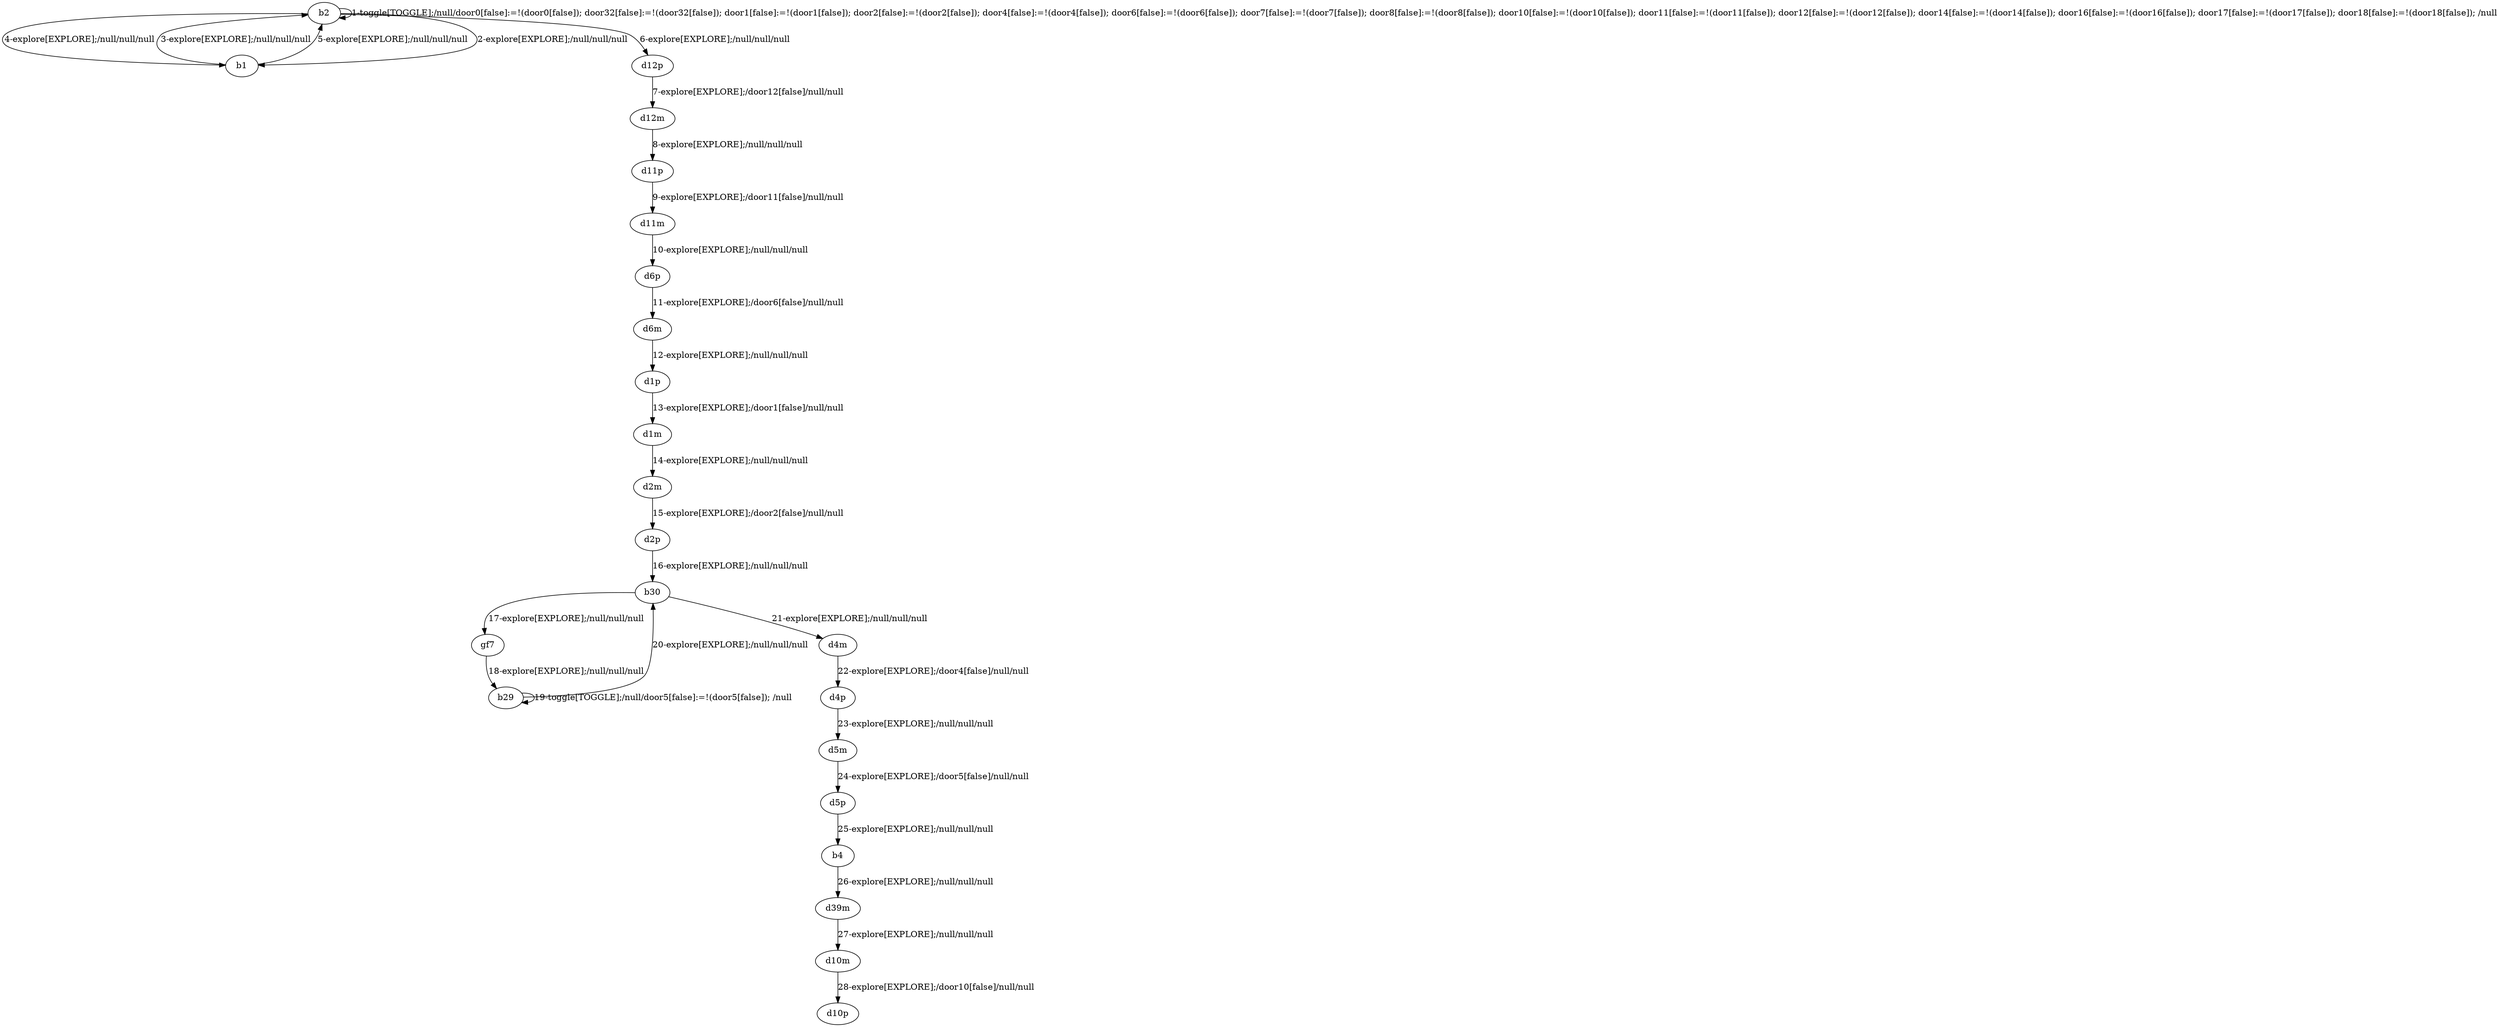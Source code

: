 # Total number of goals covered by this test: 1
# d10m --> d10p

digraph g {
"b2" -> "b2" [label = "1-toggle[TOGGLE];/null/door0[false]:=!(door0[false]); door32[false]:=!(door32[false]); door1[false]:=!(door1[false]); door2[false]:=!(door2[false]); door4[false]:=!(door4[false]); door6[false]:=!(door6[false]); door7[false]:=!(door7[false]); door8[false]:=!(door8[false]); door10[false]:=!(door10[false]); door11[false]:=!(door11[false]); door12[false]:=!(door12[false]); door14[false]:=!(door14[false]); door16[false]:=!(door16[false]); door17[false]:=!(door17[false]); door18[false]:=!(door18[false]); /null"];
"b2" -> "b1" [label = "2-explore[EXPLORE];/null/null/null"];
"b1" -> "b2" [label = "3-explore[EXPLORE];/null/null/null"];
"b2" -> "b1" [label = "4-explore[EXPLORE];/null/null/null"];
"b1" -> "b2" [label = "5-explore[EXPLORE];/null/null/null"];
"b2" -> "d12p" [label = "6-explore[EXPLORE];/null/null/null"];
"d12p" -> "d12m" [label = "7-explore[EXPLORE];/door12[false]/null/null"];
"d12m" -> "d11p" [label = "8-explore[EXPLORE];/null/null/null"];
"d11p" -> "d11m" [label = "9-explore[EXPLORE];/door11[false]/null/null"];
"d11m" -> "d6p" [label = "10-explore[EXPLORE];/null/null/null"];
"d6p" -> "d6m" [label = "11-explore[EXPLORE];/door6[false]/null/null"];
"d6m" -> "d1p" [label = "12-explore[EXPLORE];/null/null/null"];
"d1p" -> "d1m" [label = "13-explore[EXPLORE];/door1[false]/null/null"];
"d1m" -> "d2m" [label = "14-explore[EXPLORE];/null/null/null"];
"d2m" -> "d2p" [label = "15-explore[EXPLORE];/door2[false]/null/null"];
"d2p" -> "b30" [label = "16-explore[EXPLORE];/null/null/null"];
"b30" -> "gf7" [label = "17-explore[EXPLORE];/null/null/null"];
"gf7" -> "b29" [label = "18-explore[EXPLORE];/null/null/null"];
"b29" -> "b29" [label = "19-toggle[TOGGLE];/null/door5[false]:=!(door5[false]); /null"];
"b29" -> "b30" [label = "20-explore[EXPLORE];/null/null/null"];
"b30" -> "d4m" [label = "21-explore[EXPLORE];/null/null/null"];
"d4m" -> "d4p" [label = "22-explore[EXPLORE];/door4[false]/null/null"];
"d4p" -> "d5m" [label = "23-explore[EXPLORE];/null/null/null"];
"d5m" -> "d5p" [label = "24-explore[EXPLORE];/door5[false]/null/null"];
"d5p" -> "b4" [label = "25-explore[EXPLORE];/null/null/null"];
"b4" -> "d39m" [label = "26-explore[EXPLORE];/null/null/null"];
"d39m" -> "d10m" [label = "27-explore[EXPLORE];/null/null/null"];
"d10m" -> "d10p" [label = "28-explore[EXPLORE];/door10[false]/null/null"];
}